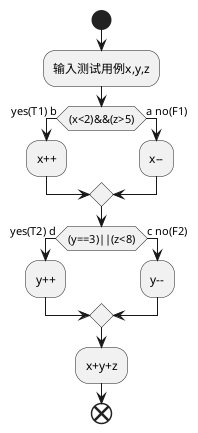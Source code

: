 @startuml
start
:输入测试用例x,y,z;
if((x<2)&&(z>5)) then(yes(T1) b)
:x++;
else(a no(F1))
:x--;
endif
if((y==3)||(z<8)) then(yes(T2) d)
:y++;
else(c no(F2))
:y--;
endif
:x+y+z;
end
@enduml